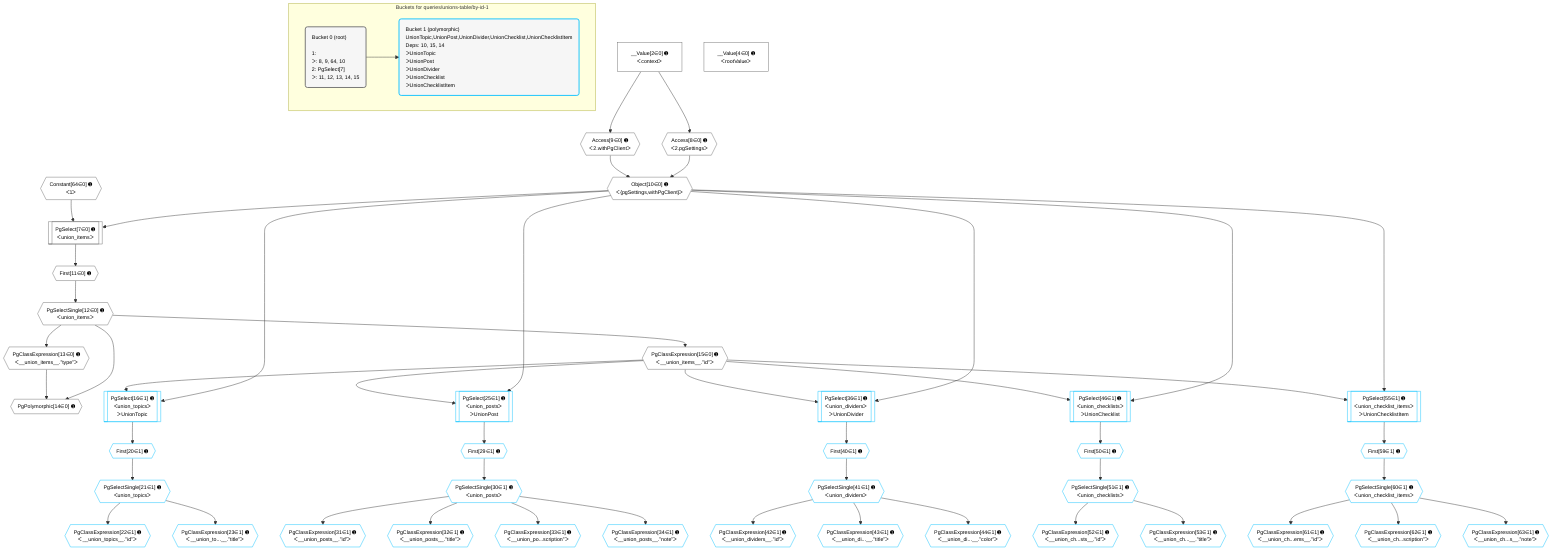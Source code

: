 %%{init: {'themeVariables': { 'fontSize': '12px'}}}%%
graph TD
    classDef path fill:#eee,stroke:#000,color:#000
    classDef plan fill:#fff,stroke-width:1px,color:#000
    classDef itemplan fill:#fff,stroke-width:2px,color:#000
    classDef unbatchedplan fill:#dff,stroke-width:1px,color:#000
    classDef sideeffectplan fill:#fcc,stroke-width:2px,color:#000
    classDef bucket fill:#f6f6f6,color:#000,stroke-width:2px,text-align:left


    %% plan dependencies
    PgSelect7[["PgSelect[7∈0] ➊<br />ᐸunion_itemsᐳ"]]:::plan
    Object10{{"Object[10∈0] ➊<br />ᐸ{pgSettings,withPgClient}ᐳ"}}:::plan
    Constant64{{"Constant[64∈0] ➊<br />ᐸ1ᐳ"}}:::plan
    Object10 & Constant64 --> PgSelect7
    Access8{{"Access[8∈0] ➊<br />ᐸ2.pgSettingsᐳ"}}:::plan
    Access9{{"Access[9∈0] ➊<br />ᐸ2.withPgClientᐳ"}}:::plan
    Access8 & Access9 --> Object10
    PgPolymorphic14{{"PgPolymorphic[14∈0] ➊"}}:::plan
    PgSelectSingle12{{"PgSelectSingle[12∈0] ➊<br />ᐸunion_itemsᐳ"}}:::plan
    PgClassExpression13{{"PgClassExpression[13∈0] ➊<br />ᐸ__union_items__.”type”ᐳ"}}:::plan
    PgSelectSingle12 & PgClassExpression13 --> PgPolymorphic14
    __Value2["__Value[2∈0] ➊<br />ᐸcontextᐳ"]:::plan
    __Value2 --> Access8
    __Value2 --> Access9
    First11{{"First[11∈0] ➊"}}:::plan
    PgSelect7 --> First11
    First11 --> PgSelectSingle12
    PgSelectSingle12 --> PgClassExpression13
    PgClassExpression15{{"PgClassExpression[15∈0] ➊<br />ᐸ__union_items__.”id”ᐳ"}}:::plan
    PgSelectSingle12 --> PgClassExpression15
    __Value4["__Value[4∈0] ➊<br />ᐸrootValueᐳ"]:::plan
    PgSelect16[["PgSelect[16∈1] ➊<br />ᐸunion_topicsᐳ<br />ᐳUnionTopic"]]:::plan
    Object10 & PgClassExpression15 --> PgSelect16
    PgSelect25[["PgSelect[25∈1] ➊<br />ᐸunion_postsᐳ<br />ᐳUnionPost"]]:::plan
    Object10 & PgClassExpression15 --> PgSelect25
    PgSelect36[["PgSelect[36∈1] ➊<br />ᐸunion_dividersᐳ<br />ᐳUnionDivider"]]:::plan
    Object10 & PgClassExpression15 --> PgSelect36
    PgSelect46[["PgSelect[46∈1] ➊<br />ᐸunion_checklistsᐳ<br />ᐳUnionChecklist"]]:::plan
    Object10 & PgClassExpression15 --> PgSelect46
    PgSelect55[["PgSelect[55∈1] ➊<br />ᐸunion_checklist_itemsᐳ<br />ᐳUnionChecklistItem"]]:::plan
    Object10 & PgClassExpression15 --> PgSelect55
    First20{{"First[20∈1] ➊"}}:::plan
    PgSelect16 --> First20
    PgSelectSingle21{{"PgSelectSingle[21∈1] ➊<br />ᐸunion_topicsᐳ"}}:::plan
    First20 --> PgSelectSingle21
    PgClassExpression22{{"PgClassExpression[22∈1] ➊<br />ᐸ__union_topics__.”id”ᐳ"}}:::plan
    PgSelectSingle21 --> PgClassExpression22
    PgClassExpression23{{"PgClassExpression[23∈1] ➊<br />ᐸ__union_to...__.”title”ᐳ"}}:::plan
    PgSelectSingle21 --> PgClassExpression23
    First29{{"First[29∈1] ➊"}}:::plan
    PgSelect25 --> First29
    PgSelectSingle30{{"PgSelectSingle[30∈1] ➊<br />ᐸunion_postsᐳ"}}:::plan
    First29 --> PgSelectSingle30
    PgClassExpression31{{"PgClassExpression[31∈1] ➊<br />ᐸ__union_posts__.”id”ᐳ"}}:::plan
    PgSelectSingle30 --> PgClassExpression31
    PgClassExpression32{{"PgClassExpression[32∈1] ➊<br />ᐸ__union_posts__.”title”ᐳ"}}:::plan
    PgSelectSingle30 --> PgClassExpression32
    PgClassExpression33{{"PgClassExpression[33∈1] ➊<br />ᐸ__union_po...scription”ᐳ"}}:::plan
    PgSelectSingle30 --> PgClassExpression33
    PgClassExpression34{{"PgClassExpression[34∈1] ➊<br />ᐸ__union_posts__.”note”ᐳ"}}:::plan
    PgSelectSingle30 --> PgClassExpression34
    First40{{"First[40∈1] ➊"}}:::plan
    PgSelect36 --> First40
    PgSelectSingle41{{"PgSelectSingle[41∈1] ➊<br />ᐸunion_dividersᐳ"}}:::plan
    First40 --> PgSelectSingle41
    PgClassExpression42{{"PgClassExpression[42∈1] ➊<br />ᐸ__union_dividers__.”id”ᐳ"}}:::plan
    PgSelectSingle41 --> PgClassExpression42
    PgClassExpression43{{"PgClassExpression[43∈1] ➊<br />ᐸ__union_di...__.”title”ᐳ"}}:::plan
    PgSelectSingle41 --> PgClassExpression43
    PgClassExpression44{{"PgClassExpression[44∈1] ➊<br />ᐸ__union_di...__.”color”ᐳ"}}:::plan
    PgSelectSingle41 --> PgClassExpression44
    First50{{"First[50∈1] ➊"}}:::plan
    PgSelect46 --> First50
    PgSelectSingle51{{"PgSelectSingle[51∈1] ➊<br />ᐸunion_checklistsᐳ"}}:::plan
    First50 --> PgSelectSingle51
    PgClassExpression52{{"PgClassExpression[52∈1] ➊<br />ᐸ__union_ch...sts__.”id”ᐳ"}}:::plan
    PgSelectSingle51 --> PgClassExpression52
    PgClassExpression53{{"PgClassExpression[53∈1] ➊<br />ᐸ__union_ch...__.”title”ᐳ"}}:::plan
    PgSelectSingle51 --> PgClassExpression53
    First59{{"First[59∈1] ➊"}}:::plan
    PgSelect55 --> First59
    PgSelectSingle60{{"PgSelectSingle[60∈1] ➊<br />ᐸunion_checklist_itemsᐳ"}}:::plan
    First59 --> PgSelectSingle60
    PgClassExpression61{{"PgClassExpression[61∈1] ➊<br />ᐸ__union_ch...ems__.”id”ᐳ"}}:::plan
    PgSelectSingle60 --> PgClassExpression61
    PgClassExpression62{{"PgClassExpression[62∈1] ➊<br />ᐸ__union_ch...scription”ᐳ"}}:::plan
    PgSelectSingle60 --> PgClassExpression62
    PgClassExpression63{{"PgClassExpression[63∈1] ➊<br />ᐸ__union_ch...s__.”note”ᐳ"}}:::plan
    PgSelectSingle60 --> PgClassExpression63

    %% define steps

    subgraph "Buckets for queries/unions-table/by-id-1"
    Bucket0("Bucket 0 (root)<br /><br />1: <br />ᐳ: 8, 9, 64, 10<br />2: PgSelect[7]<br />ᐳ: 11, 12, 13, 14, 15"):::bucket
    classDef bucket0 stroke:#696969
    class Bucket0,__Value2,__Value4,PgSelect7,Access8,Access9,Object10,First11,PgSelectSingle12,PgClassExpression13,PgPolymorphic14,PgClassExpression15,Constant64 bucket0
    Bucket1("Bucket 1 (polymorphic)<br />UnionTopic,UnionPost,UnionDivider,UnionChecklist,UnionChecklistItem<br />Deps: 10, 15, 14<br />ᐳUnionTopic<br />ᐳUnionPost<br />ᐳUnionDivider<br />ᐳUnionChecklist<br />ᐳUnionChecklistItem"):::bucket
    classDef bucket1 stroke:#00bfff
    class Bucket1,PgSelect16,First20,PgSelectSingle21,PgClassExpression22,PgClassExpression23,PgSelect25,First29,PgSelectSingle30,PgClassExpression31,PgClassExpression32,PgClassExpression33,PgClassExpression34,PgSelect36,First40,PgSelectSingle41,PgClassExpression42,PgClassExpression43,PgClassExpression44,PgSelect46,First50,PgSelectSingle51,PgClassExpression52,PgClassExpression53,PgSelect55,First59,PgSelectSingle60,PgClassExpression61,PgClassExpression62,PgClassExpression63 bucket1
    Bucket0 --> Bucket1
    end
